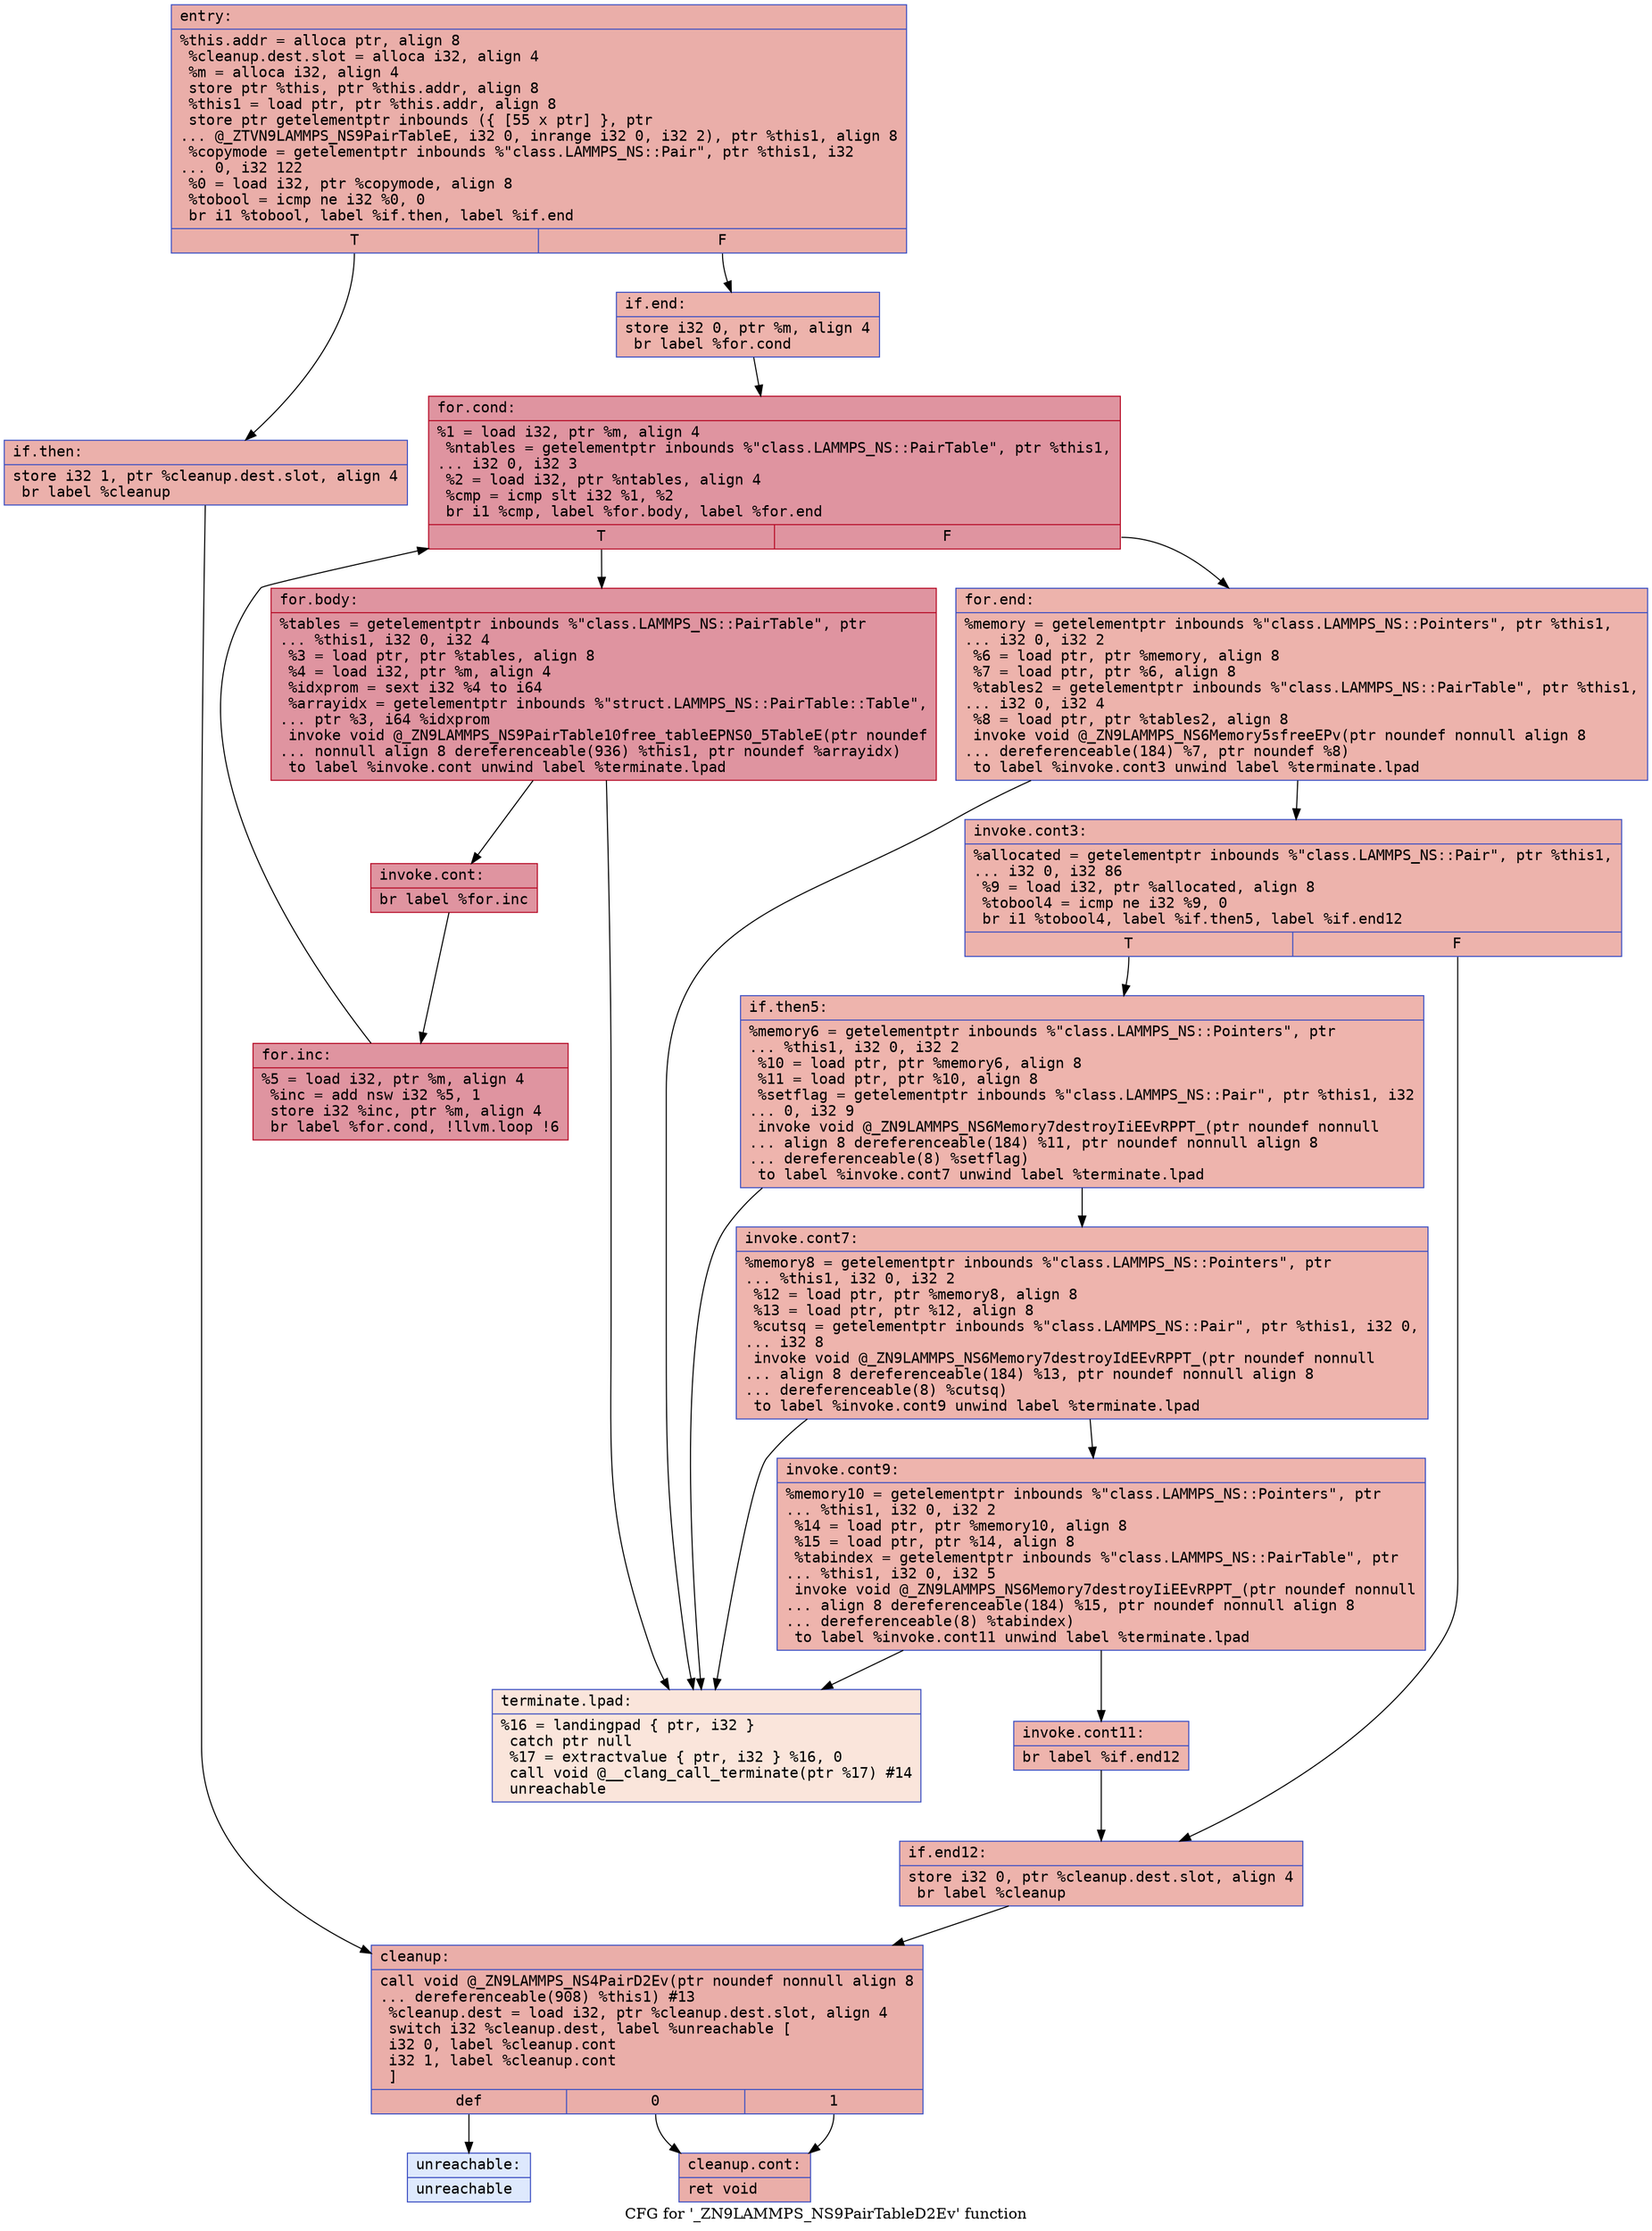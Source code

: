 digraph "CFG for '_ZN9LAMMPS_NS9PairTableD2Ev' function" {
	label="CFG for '_ZN9LAMMPS_NS9PairTableD2Ev' function";

	Node0x55f58a27e000 [shape=record,color="#3d50c3ff", style=filled, fillcolor="#d0473d70" fontname="Courier",label="{entry:\l|  %this.addr = alloca ptr, align 8\l  %cleanup.dest.slot = alloca i32, align 4\l  %m = alloca i32, align 4\l  store ptr %this, ptr %this.addr, align 8\l  %this1 = load ptr, ptr %this.addr, align 8\l  store ptr getelementptr inbounds (\{ [55 x ptr] \}, ptr\l... @_ZTVN9LAMMPS_NS9PairTableE, i32 0, inrange i32 0, i32 2), ptr %this1, align 8\l  %copymode = getelementptr inbounds %\"class.LAMMPS_NS::Pair\", ptr %this1, i32\l... 0, i32 122\l  %0 = load i32, ptr %copymode, align 8\l  %tobool = icmp ne i32 %0, 0\l  br i1 %tobool, label %if.then, label %if.end\l|{<s0>T|<s1>F}}"];
	Node0x55f58a27e000:s0 -> Node0x55f58a27e3b0[tooltip="entry -> if.then\nProbability 62.50%" ];
	Node0x55f58a27e000:s1 -> Node0x55f58a27e420[tooltip="entry -> if.end\nProbability 37.50%" ];
	Node0x55f58a27e3b0 [shape=record,color="#3d50c3ff", style=filled, fillcolor="#d24b4070" fontname="Courier",label="{if.then:\l|  store i32 1, ptr %cleanup.dest.slot, align 4\l  br label %cleanup\l}"];
	Node0x55f58a27e3b0 -> Node0x55f58a285850[tooltip="if.then -> cleanup\nProbability 100.00%" ];
	Node0x55f58a27e420 [shape=record,color="#3d50c3ff", style=filled, fillcolor="#d6524470" fontname="Courier",label="{if.end:\l|  store i32 0, ptr %m, align 4\l  br label %for.cond\l}"];
	Node0x55f58a27e420 -> Node0x55f58a2859b0[tooltip="if.end -> for.cond\nProbability 100.00%" ];
	Node0x55f58a2859b0 [shape=record,color="#b70d28ff", style=filled, fillcolor="#b70d2870" fontname="Courier",label="{for.cond:\l|  %1 = load i32, ptr %m, align 4\l  %ntables = getelementptr inbounds %\"class.LAMMPS_NS::PairTable\", ptr %this1,\l... i32 0, i32 3\l  %2 = load i32, ptr %ntables, align 4\l  %cmp = icmp slt i32 %1, %2\l  br i1 %cmp, label %for.body, label %for.end\l|{<s0>T|<s1>F}}"];
	Node0x55f58a2859b0:s0 -> Node0x55f58a285e80[tooltip="for.cond -> for.body\nProbability 96.88%" ];
	Node0x55f58a2859b0:s1 -> Node0x55f58a285ed0[tooltip="for.cond -> for.end\nProbability 3.12%" ];
	Node0x55f58a285e80 [shape=record,color="#b70d28ff", style=filled, fillcolor="#b70d2870" fontname="Courier",label="{for.body:\l|  %tables = getelementptr inbounds %\"class.LAMMPS_NS::PairTable\", ptr\l... %this1, i32 0, i32 4\l  %3 = load ptr, ptr %tables, align 8\l  %4 = load i32, ptr %m, align 4\l  %idxprom = sext i32 %4 to i64\l  %arrayidx = getelementptr inbounds %\"struct.LAMMPS_NS::PairTable::Table\",\l... ptr %3, i64 %idxprom\l  invoke void @_ZN9LAMMPS_NS9PairTable10free_tableEPNS0_5TableE(ptr noundef\l... nonnull align 8 dereferenceable(936) %this1, ptr noundef %arrayidx)\l          to label %invoke.cont unwind label %terminate.lpad\l}"];
	Node0x55f58a285e80 -> Node0x55f58a286330[tooltip="for.body -> invoke.cont\nProbability 100.00%" ];
	Node0x55f58a285e80 -> Node0x55f58a2863b0[tooltip="for.body -> terminate.lpad\nProbability 0.00%" ];
	Node0x55f58a286330 [shape=record,color="#b70d28ff", style=filled, fillcolor="#b70d2870" fontname="Courier",label="{invoke.cont:\l|  br label %for.inc\l}"];
	Node0x55f58a286330 -> Node0x55f58a286680[tooltip="invoke.cont -> for.inc\nProbability 100.00%" ];
	Node0x55f58a286680 [shape=record,color="#b70d28ff", style=filled, fillcolor="#b70d2870" fontname="Courier",label="{for.inc:\l|  %5 = load i32, ptr %m, align 4\l  %inc = add nsw i32 %5, 1\l  store i32 %inc, ptr %m, align 4\l  br label %for.cond, !llvm.loop !6\l}"];
	Node0x55f58a286680 -> Node0x55f58a2859b0[tooltip="for.inc -> for.cond\nProbability 100.00%" ];
	Node0x55f58a285ed0 [shape=record,color="#3d50c3ff", style=filled, fillcolor="#d6524470" fontname="Courier",label="{for.end:\l|  %memory = getelementptr inbounds %\"class.LAMMPS_NS::Pointers\", ptr %this1,\l... i32 0, i32 2\l  %6 = load ptr, ptr %memory, align 8\l  %7 = load ptr, ptr %6, align 8\l  %tables2 = getelementptr inbounds %\"class.LAMMPS_NS::PairTable\", ptr %this1,\l... i32 0, i32 4\l  %8 = load ptr, ptr %tables2, align 8\l  invoke void @_ZN9LAMMPS_NS6Memory5sfreeEPv(ptr noundef nonnull align 8\l... dereferenceable(184) %7, ptr noundef %8)\l          to label %invoke.cont3 unwind label %terminate.lpad\l}"];
	Node0x55f58a285ed0 -> Node0x55f58a285c60[tooltip="for.end -> invoke.cont3\nProbability 100.00%" ];
	Node0x55f58a285ed0 -> Node0x55f58a2863b0[tooltip="for.end -> terminate.lpad\nProbability 0.00%" ];
	Node0x55f58a285c60 [shape=record,color="#3d50c3ff", style=filled, fillcolor="#d6524470" fontname="Courier",label="{invoke.cont3:\l|  %allocated = getelementptr inbounds %\"class.LAMMPS_NS::Pair\", ptr %this1,\l... i32 0, i32 86\l  %9 = load i32, ptr %allocated, align 8\l  %tobool4 = icmp ne i32 %9, 0\l  br i1 %tobool4, label %if.then5, label %if.end12\l|{<s0>T|<s1>F}}"];
	Node0x55f58a285c60:s0 -> Node0x55f58a287e90[tooltip="invoke.cont3 -> if.then5\nProbability 62.50%" ];
	Node0x55f58a285c60:s1 -> Node0x55f58a287f10[tooltip="invoke.cont3 -> if.end12\nProbability 37.50%" ];
	Node0x55f58a287e90 [shape=record,color="#3d50c3ff", style=filled, fillcolor="#d8564670" fontname="Courier",label="{if.then5:\l|  %memory6 = getelementptr inbounds %\"class.LAMMPS_NS::Pointers\", ptr\l... %this1, i32 0, i32 2\l  %10 = load ptr, ptr %memory6, align 8\l  %11 = load ptr, ptr %10, align 8\l  %setflag = getelementptr inbounds %\"class.LAMMPS_NS::Pair\", ptr %this1, i32\l... 0, i32 9\l  invoke void @_ZN9LAMMPS_NS6Memory7destroyIiEEvRPPT_(ptr noundef nonnull\l... align 8 dereferenceable(184) %11, ptr noundef nonnull align 8\l... dereferenceable(8) %setflag)\l          to label %invoke.cont7 unwind label %terminate.lpad\l}"];
	Node0x55f58a287e90 -> Node0x55f58a2883a0[tooltip="if.then5 -> invoke.cont7\nProbability 100.00%" ];
	Node0x55f58a287e90 -> Node0x55f58a2863b0[tooltip="if.then5 -> terminate.lpad\nProbability 0.00%" ];
	Node0x55f58a2883a0 [shape=record,color="#3d50c3ff", style=filled, fillcolor="#d8564670" fontname="Courier",label="{invoke.cont7:\l|  %memory8 = getelementptr inbounds %\"class.LAMMPS_NS::Pointers\", ptr\l... %this1, i32 0, i32 2\l  %12 = load ptr, ptr %memory8, align 8\l  %13 = load ptr, ptr %12, align 8\l  %cutsq = getelementptr inbounds %\"class.LAMMPS_NS::Pair\", ptr %this1, i32 0,\l... i32 8\l  invoke void @_ZN9LAMMPS_NS6Memory7destroyIdEEvRPPT_(ptr noundef nonnull\l... align 8 dereferenceable(184) %13, ptr noundef nonnull align 8\l... dereferenceable(8) %cutsq)\l          to label %invoke.cont9 unwind label %terminate.lpad\l}"];
	Node0x55f58a2883a0 -> Node0x55f58a2889d0[tooltip="invoke.cont7 -> invoke.cont9\nProbability 100.00%" ];
	Node0x55f58a2883a0 -> Node0x55f58a2863b0[tooltip="invoke.cont7 -> terminate.lpad\nProbability 0.00%" ];
	Node0x55f58a2889d0 [shape=record,color="#3d50c3ff", style=filled, fillcolor="#d8564670" fontname="Courier",label="{invoke.cont9:\l|  %memory10 = getelementptr inbounds %\"class.LAMMPS_NS::Pointers\", ptr\l... %this1, i32 0, i32 2\l  %14 = load ptr, ptr %memory10, align 8\l  %15 = load ptr, ptr %14, align 8\l  %tabindex = getelementptr inbounds %\"class.LAMMPS_NS::PairTable\", ptr\l... %this1, i32 0, i32 5\l  invoke void @_ZN9LAMMPS_NS6Memory7destroyIiEEvRPPT_(ptr noundef nonnull\l... align 8 dereferenceable(184) %15, ptr noundef nonnull align 8\l... dereferenceable(8) %tabindex)\l          to label %invoke.cont11 unwind label %terminate.lpad\l}"];
	Node0x55f58a2889d0 -> Node0x55f58a289000[tooltip="invoke.cont9 -> invoke.cont11\nProbability 100.00%" ];
	Node0x55f58a2889d0 -> Node0x55f58a2863b0[tooltip="invoke.cont9 -> terminate.lpad\nProbability 0.00%" ];
	Node0x55f58a289000 [shape=record,color="#3d50c3ff", style=filled, fillcolor="#d8564670" fontname="Courier",label="{invoke.cont11:\l|  br label %if.end12\l}"];
	Node0x55f58a289000 -> Node0x55f58a287f10[tooltip="invoke.cont11 -> if.end12\nProbability 100.00%" ];
	Node0x55f58a287f10 [shape=record,color="#3d50c3ff", style=filled, fillcolor="#d6524470" fontname="Courier",label="{if.end12:\l|  store i32 0, ptr %cleanup.dest.slot, align 4\l  br label %cleanup\l}"];
	Node0x55f58a287f10 -> Node0x55f58a285850[tooltip="if.end12 -> cleanup\nProbability 100.00%" ];
	Node0x55f58a285850 [shape=record,color="#3d50c3ff", style=filled, fillcolor="#d0473d70" fontname="Courier",label="{cleanup:\l|  call void @_ZN9LAMMPS_NS4PairD2Ev(ptr noundef nonnull align 8\l... dereferenceable(908) %this1) #13\l  %cleanup.dest = load i32, ptr %cleanup.dest.slot, align 4\l  switch i32 %cleanup.dest, label %unreachable [\l    i32 0, label %cleanup.cont\l    i32 1, label %cleanup.cont\l  ]\l|{<s0>def|<s1>0|<s2>1}}"];
	Node0x55f58a285850:s0 -> Node0x55f58a2894f0[tooltip="cleanup -> unreachable\nProbability 0.00%" ];
	Node0x55f58a285850:s1 -> Node0x55f58a289540[tooltip="cleanup -> cleanup.cont\nProbability 100.00%" ];
	Node0x55f58a285850:s2 -> Node0x55f58a289540[tooltip="cleanup -> cleanup.cont\nProbability 100.00%" ];
	Node0x55f58a289540 [shape=record,color="#3d50c3ff", style=filled, fillcolor="#d0473d70" fontname="Courier",label="{cleanup.cont:\l|  ret void\l}"];
	Node0x55f58a2863b0 [shape=record,color="#3d50c3ff", style=filled, fillcolor="#f4c5ad70" fontname="Courier",label="{terminate.lpad:\l|  %16 = landingpad \{ ptr, i32 \}\l          catch ptr null\l  %17 = extractvalue \{ ptr, i32 \} %16, 0\l  call void @__clang_call_terminate(ptr %17) #14\l  unreachable\l}"];
	Node0x55f58a2894f0 [shape=record,color="#3d50c3ff", style=filled, fillcolor="#b5cdfa70" fontname="Courier",label="{unreachable:\l|  unreachable\l}"];
}
